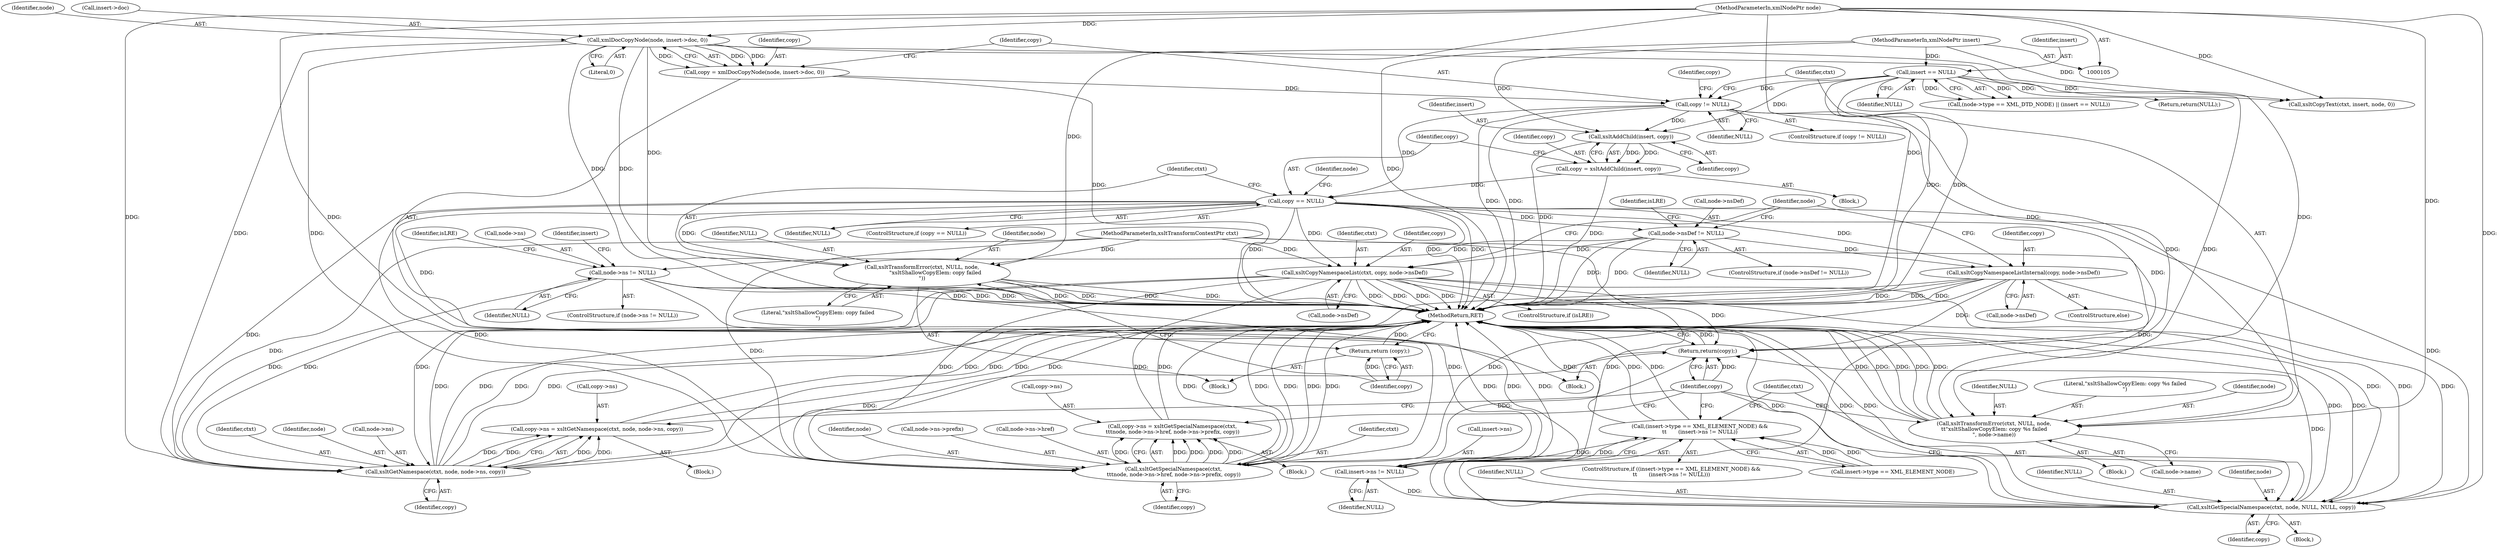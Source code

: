 digraph "0_Chrome_96dbafe288dbe2f0cc45fa3c39daf6d0c37acbab_43@API" {
"1000151" [label="(Call,copy != NULL)"];
"1000142" [label="(Call,copy = xmlDocCopyNode(node, insert->doc, 0))"];
"1000144" [label="(Call,xmlDocCopyNode(node, insert->doc, 0))"];
"1000107" [label="(MethodParameterIn,xmlNodePtr node)"];
"1000119" [label="(Call,insert == NULL)"];
"1000108" [label="(MethodParameterIn,xmlNodePtr insert)"];
"1000164" [label="(Call,xsltAddChild(insert, copy))"];
"1000162" [label="(Call,copy = xsltAddChild(insert, copy))"];
"1000168" [label="(Call,copy == NULL)"];
"1000172" [label="(Call,xsltTransformError(ctxt, NULL, node,\n                \"xsltShallowCopyElem: copy failed\n\"))"];
"1000177" [label="(Return,return (copy);)"];
"1000187" [label="(Call,node->nsDef != NULL)"];
"1000195" [label="(Call,xsltCopyNamespaceList(ctxt, copy, node->nsDef))"];
"1000221" [label="(Call,xsltGetNamespace(ctxt, node, node->ns, copy))"];
"1000217" [label="(Call,copy->ns = xsltGetNamespace(ctxt, node, node->ns, copy))"];
"1000278" [label="(Return,return(copy);)"];
"1000234" [label="(Call,xsltGetSpecialNamespace(ctxt,\n\t\t\tnode, node->ns->href, node->ns->prefix, copy))"];
"1000230" [label="(Call,copy->ns = xsltGetSpecialNamespace(ctxt,\n\t\t\tnode, node->ns->href, node->ns->prefix, copy))"];
"1000262" [label="(Call,xsltGetSpecialNamespace(ctxt, node, NULL, NULL, copy))"];
"1000202" [label="(Call,xsltCopyNamespaceListInternal(copy, node->nsDef))"];
"1000208" [label="(Call,node->ns != NULL)"];
"1000256" [label="(Call,insert->ns != NULL)"];
"1000250" [label="(Call,(insert->type == XML_ELEMENT_NODE) &&\n\t\t       (insert->ns != NULL))"];
"1000270" [label="(Call,xsltTransformError(ctxt, NULL, node,\n\t\t\"xsltShallowCopyElem: copy %s failed\n\", node->name))"];
"1000175" [label="(Identifier,node)"];
"1000249" [label="(ControlStructure,if ((insert->type == XML_ELEMENT_NODE) &&\n\t\t       (insert->ns != NULL)))"];
"1000195" [label="(Call,xsltCopyNamespaceList(ctxt, copy, node->nsDef))"];
"1000272" [label="(Identifier,NULL)"];
"1000142" [label="(Call,copy = xmlDocCopyNode(node, insert->doc, 0))"];
"1000153" [label="(Identifier,NULL)"];
"1000235" [label="(Identifier,ctxt)"];
"1000251" [label="(Call,insert->type == XML_ELEMENT_NODE)"];
"1000267" [label="(Identifier,copy)"];
"1000266" [label="(Identifier,NULL)"];
"1000177" [label="(Return,return (copy);)"];
"1000150" [label="(ControlStructure,if (copy != NULL))"];
"1000216" [label="(Block,)"];
"1000257" [label="(Call,insert->ns)"];
"1000169" [label="(Identifier,copy)"];
"1000106" [label="(MethodParameterIn,xsltTransformContextPtr ctxt)"];
"1000280" [label="(MethodReturn,RET)"];
"1000198" [label="(Call,node->nsDef)"];
"1000145" [label="(Identifier,node)"];
"1000193" [label="(ControlStructure,if (isLRE))"];
"1000212" [label="(Identifier,NULL)"];
"1000236" [label="(Identifier,node)"];
"1000217" [label="(Call,copy->ns = xsltGetNamespace(ctxt, node, node->ns, copy))"];
"1000166" [label="(Identifier,copy)"];
"1000121" [label="(Identifier,NULL)"];
"1000182" [label="(Identifier,node)"];
"1000194" [label="(Identifier,isLRE)"];
"1000210" [label="(Identifier,node)"];
"1000162" [label="(Call,copy = xsltAddChild(insert, copy))"];
"1000108" [label="(MethodParameterIn,xmlNodePtr insert)"];
"1000242" [label="(Call,node->ns->prefix)"];
"1000163" [label="(Identifier,copy)"];
"1000265" [label="(Identifier,NULL)"];
"1000261" [label="(Block,)"];
"1000203" [label="(Identifier,copy)"];
"1000176" [label="(Literal,\"xsltShallowCopyElem: copy failed\n\")"];
"1000209" [label="(Call,node->ns)"];
"1000275" [label="(Call,node->name)"];
"1000222" [label="(Identifier,ctxt)"];
"1000260" [label="(Identifier,NULL)"];
"1000229" [label="(Block,)"];
"1000274" [label="(Literal,\"xsltShallowCopyElem: copy %s failed\n\")"];
"1000152" [label="(Identifier,copy)"];
"1000207" [label="(ControlStructure,if (node->ns != NULL))"];
"1000263" [label="(Identifier,ctxt)"];
"1000137" [label="(Call,xsltCopyText(ctxt, insert, node, 0))"];
"1000204" [label="(Call,node->nsDef)"];
"1000234" [label="(Call,xsltGetSpecialNamespace(ctxt,\n\t\t\tnode, node->ns->href, node->ns->prefix, copy))"];
"1000269" [label="(Block,)"];
"1000191" [label="(Identifier,NULL)"];
"1000171" [label="(Block,)"];
"1000256" [label="(Call,insert->ns != NULL)"];
"1000188" [label="(Call,node->nsDef)"];
"1000279" [label="(Identifier,copy)"];
"1000143" [label="(Identifier,copy)"];
"1000250" [label="(Call,(insert->type == XML_ELEMENT_NODE) &&\n\t\t       (insert->ns != NULL))"];
"1000262" [label="(Call,xsltGetSpecialNamespace(ctxt, node, NULL, NULL, copy))"];
"1000154" [label="(Block,)"];
"1000119" [label="(Call,insert == NULL)"];
"1000237" [label="(Call,node->ns->href)"];
"1000110" [label="(Block,)"];
"1000173" [label="(Identifier,ctxt)"];
"1000170" [label="(Identifier,NULL)"];
"1000253" [label="(Identifier,insert)"];
"1000270" [label="(Call,xsltTransformError(ctxt, NULL, node,\n\t\t\"xsltShallowCopyElem: copy %s failed\n\", node->name))"];
"1000223" [label="(Identifier,node)"];
"1000151" [label="(Call,copy != NULL)"];
"1000113" [label="(Call,(node->type == XML_DTD_NODE) || (insert == NULL))"];
"1000164" [label="(Call,xsltAddChild(insert, copy))"];
"1000165" [label="(Identifier,insert)"];
"1000107" [label="(MethodParameterIn,xmlNodePtr node)"];
"1000202" [label="(Call,xsltCopyNamespaceListInternal(copy, node->nsDef))"];
"1000197" [label="(Identifier,copy)"];
"1000149" [label="(Literal,0)"];
"1000122" [label="(Return,return(NULL);)"];
"1000187" [label="(Call,node->nsDef != NULL)"];
"1000196" [label="(Identifier,ctxt)"];
"1000231" [label="(Call,copy->ns)"];
"1000167" [label="(ControlStructure,if (copy == NULL))"];
"1000146" [label="(Call,insert->doc)"];
"1000144" [label="(Call,xmlDocCopyNode(node, insert->doc, 0))"];
"1000157" [label="(Identifier,copy)"];
"1000168" [label="(Call,copy == NULL)"];
"1000273" [label="(Identifier,node)"];
"1000227" [label="(Identifier,copy)"];
"1000186" [label="(ControlStructure,if (node->nsDef != NULL))"];
"1000174" [label="(Identifier,NULL)"];
"1000221" [label="(Call,xsltGetNamespace(ctxt, node, node->ns, copy))"];
"1000230" [label="(Call,copy->ns = xsltGetSpecialNamespace(ctxt,\n\t\t\tnode, node->ns->href, node->ns->prefix, copy))"];
"1000271" [label="(Identifier,ctxt)"];
"1000178" [label="(Identifier,copy)"];
"1000201" [label="(ControlStructure,else)"];
"1000120" [label="(Identifier,insert)"];
"1000247" [label="(Identifier,copy)"];
"1000224" [label="(Call,node->ns)"];
"1000264" [label="(Identifier,node)"];
"1000278" [label="(Return,return(copy);)"];
"1000208" [label="(Call,node->ns != NULL)"];
"1000218" [label="(Call,copy->ns)"];
"1000172" [label="(Call,xsltTransformError(ctxt, NULL, node,\n                \"xsltShallowCopyElem: copy failed\n\"))"];
"1000215" [label="(Identifier,isLRE)"];
"1000151" -> "1000150"  [label="AST: "];
"1000151" -> "1000153"  [label="CFG: "];
"1000152" -> "1000151"  [label="AST: "];
"1000153" -> "1000151"  [label="AST: "];
"1000157" -> "1000151"  [label="CFG: "];
"1000271" -> "1000151"  [label="CFG: "];
"1000151" -> "1000280"  [label="DDG: "];
"1000151" -> "1000280"  [label="DDG: "];
"1000142" -> "1000151"  [label="DDG: "];
"1000119" -> "1000151"  [label="DDG: "];
"1000151" -> "1000164"  [label="DDG: "];
"1000151" -> "1000168"  [label="DDG: "];
"1000151" -> "1000270"  [label="DDG: "];
"1000151" -> "1000278"  [label="DDG: "];
"1000142" -> "1000110"  [label="AST: "];
"1000142" -> "1000144"  [label="CFG: "];
"1000143" -> "1000142"  [label="AST: "];
"1000144" -> "1000142"  [label="AST: "];
"1000152" -> "1000142"  [label="CFG: "];
"1000142" -> "1000280"  [label="DDG: "];
"1000144" -> "1000142"  [label="DDG: "];
"1000144" -> "1000142"  [label="DDG: "];
"1000144" -> "1000142"  [label="DDG: "];
"1000144" -> "1000149"  [label="CFG: "];
"1000145" -> "1000144"  [label="AST: "];
"1000146" -> "1000144"  [label="AST: "];
"1000149" -> "1000144"  [label="AST: "];
"1000144" -> "1000280"  [label="DDG: "];
"1000144" -> "1000280"  [label="DDG: "];
"1000107" -> "1000144"  [label="DDG: "];
"1000144" -> "1000172"  [label="DDG: "];
"1000144" -> "1000221"  [label="DDG: "];
"1000144" -> "1000234"  [label="DDG: "];
"1000144" -> "1000262"  [label="DDG: "];
"1000144" -> "1000270"  [label="DDG: "];
"1000107" -> "1000105"  [label="AST: "];
"1000107" -> "1000280"  [label="DDG: "];
"1000107" -> "1000137"  [label="DDG: "];
"1000107" -> "1000172"  [label="DDG: "];
"1000107" -> "1000221"  [label="DDG: "];
"1000107" -> "1000234"  [label="DDG: "];
"1000107" -> "1000262"  [label="DDG: "];
"1000107" -> "1000270"  [label="DDG: "];
"1000119" -> "1000113"  [label="AST: "];
"1000119" -> "1000121"  [label="CFG: "];
"1000120" -> "1000119"  [label="AST: "];
"1000121" -> "1000119"  [label="AST: "];
"1000113" -> "1000119"  [label="CFG: "];
"1000119" -> "1000280"  [label="DDG: "];
"1000119" -> "1000280"  [label="DDG: "];
"1000119" -> "1000113"  [label="DDG: "];
"1000119" -> "1000113"  [label="DDG: "];
"1000108" -> "1000119"  [label="DDG: "];
"1000119" -> "1000122"  [label="DDG: "];
"1000119" -> "1000137"  [label="DDG: "];
"1000119" -> "1000164"  [label="DDG: "];
"1000108" -> "1000105"  [label="AST: "];
"1000108" -> "1000280"  [label="DDG: "];
"1000108" -> "1000137"  [label="DDG: "];
"1000108" -> "1000164"  [label="DDG: "];
"1000164" -> "1000162"  [label="AST: "];
"1000164" -> "1000166"  [label="CFG: "];
"1000165" -> "1000164"  [label="AST: "];
"1000166" -> "1000164"  [label="AST: "];
"1000162" -> "1000164"  [label="CFG: "];
"1000164" -> "1000280"  [label="DDG: "];
"1000164" -> "1000162"  [label="DDG: "];
"1000164" -> "1000162"  [label="DDG: "];
"1000162" -> "1000154"  [label="AST: "];
"1000163" -> "1000162"  [label="AST: "];
"1000169" -> "1000162"  [label="CFG: "];
"1000162" -> "1000280"  [label="DDG: "];
"1000162" -> "1000168"  [label="DDG: "];
"1000168" -> "1000167"  [label="AST: "];
"1000168" -> "1000170"  [label="CFG: "];
"1000169" -> "1000168"  [label="AST: "];
"1000170" -> "1000168"  [label="AST: "];
"1000173" -> "1000168"  [label="CFG: "];
"1000182" -> "1000168"  [label="CFG: "];
"1000168" -> "1000280"  [label="DDG: "];
"1000168" -> "1000280"  [label="DDG: "];
"1000168" -> "1000280"  [label="DDG: "];
"1000168" -> "1000172"  [label="DDG: "];
"1000168" -> "1000177"  [label="DDG: "];
"1000168" -> "1000187"  [label="DDG: "];
"1000168" -> "1000195"  [label="DDG: "];
"1000168" -> "1000202"  [label="DDG: "];
"1000168" -> "1000221"  [label="DDG: "];
"1000168" -> "1000234"  [label="DDG: "];
"1000168" -> "1000262"  [label="DDG: "];
"1000168" -> "1000278"  [label="DDG: "];
"1000172" -> "1000171"  [label="AST: "];
"1000172" -> "1000176"  [label="CFG: "];
"1000173" -> "1000172"  [label="AST: "];
"1000174" -> "1000172"  [label="AST: "];
"1000175" -> "1000172"  [label="AST: "];
"1000176" -> "1000172"  [label="AST: "];
"1000178" -> "1000172"  [label="CFG: "];
"1000172" -> "1000280"  [label="DDG: "];
"1000172" -> "1000280"  [label="DDG: "];
"1000172" -> "1000280"  [label="DDG: "];
"1000172" -> "1000280"  [label="DDG: "];
"1000106" -> "1000172"  [label="DDG: "];
"1000177" -> "1000171"  [label="AST: "];
"1000177" -> "1000178"  [label="CFG: "];
"1000178" -> "1000177"  [label="AST: "];
"1000280" -> "1000177"  [label="CFG: "];
"1000177" -> "1000280"  [label="DDG: "];
"1000178" -> "1000177"  [label="DDG: "];
"1000187" -> "1000186"  [label="AST: "];
"1000187" -> "1000191"  [label="CFG: "];
"1000188" -> "1000187"  [label="AST: "];
"1000191" -> "1000187"  [label="AST: "];
"1000194" -> "1000187"  [label="CFG: "];
"1000210" -> "1000187"  [label="CFG: "];
"1000187" -> "1000280"  [label="DDG: "];
"1000187" -> "1000280"  [label="DDG: "];
"1000187" -> "1000195"  [label="DDG: "];
"1000187" -> "1000202"  [label="DDG: "];
"1000187" -> "1000208"  [label="DDG: "];
"1000195" -> "1000193"  [label="AST: "];
"1000195" -> "1000198"  [label="CFG: "];
"1000196" -> "1000195"  [label="AST: "];
"1000197" -> "1000195"  [label="AST: "];
"1000198" -> "1000195"  [label="AST: "];
"1000210" -> "1000195"  [label="CFG: "];
"1000195" -> "1000280"  [label="DDG: "];
"1000195" -> "1000280"  [label="DDG: "];
"1000195" -> "1000280"  [label="DDG: "];
"1000195" -> "1000280"  [label="DDG: "];
"1000106" -> "1000195"  [label="DDG: "];
"1000195" -> "1000221"  [label="DDG: "];
"1000195" -> "1000221"  [label="DDG: "];
"1000195" -> "1000234"  [label="DDG: "];
"1000195" -> "1000234"  [label="DDG: "];
"1000195" -> "1000262"  [label="DDG: "];
"1000195" -> "1000262"  [label="DDG: "];
"1000195" -> "1000278"  [label="DDG: "];
"1000221" -> "1000217"  [label="AST: "];
"1000221" -> "1000227"  [label="CFG: "];
"1000222" -> "1000221"  [label="AST: "];
"1000223" -> "1000221"  [label="AST: "];
"1000224" -> "1000221"  [label="AST: "];
"1000227" -> "1000221"  [label="AST: "];
"1000217" -> "1000221"  [label="CFG: "];
"1000221" -> "1000280"  [label="DDG: "];
"1000221" -> "1000280"  [label="DDG: "];
"1000221" -> "1000280"  [label="DDG: "];
"1000221" -> "1000280"  [label="DDG: "];
"1000221" -> "1000217"  [label="DDG: "];
"1000221" -> "1000217"  [label="DDG: "];
"1000221" -> "1000217"  [label="DDG: "];
"1000221" -> "1000217"  [label="DDG: "];
"1000106" -> "1000221"  [label="DDG: "];
"1000208" -> "1000221"  [label="DDG: "];
"1000202" -> "1000221"  [label="DDG: "];
"1000221" -> "1000278"  [label="DDG: "];
"1000217" -> "1000216"  [label="AST: "];
"1000218" -> "1000217"  [label="AST: "];
"1000279" -> "1000217"  [label="CFG: "];
"1000217" -> "1000280"  [label="DDG: "];
"1000217" -> "1000280"  [label="DDG: "];
"1000278" -> "1000110"  [label="AST: "];
"1000278" -> "1000279"  [label="CFG: "];
"1000279" -> "1000278"  [label="AST: "];
"1000280" -> "1000278"  [label="CFG: "];
"1000278" -> "1000280"  [label="DDG: "];
"1000279" -> "1000278"  [label="DDG: "];
"1000262" -> "1000278"  [label="DDG: "];
"1000202" -> "1000278"  [label="DDG: "];
"1000234" -> "1000278"  [label="DDG: "];
"1000234" -> "1000230"  [label="AST: "];
"1000234" -> "1000247"  [label="CFG: "];
"1000235" -> "1000234"  [label="AST: "];
"1000236" -> "1000234"  [label="AST: "];
"1000237" -> "1000234"  [label="AST: "];
"1000242" -> "1000234"  [label="AST: "];
"1000247" -> "1000234"  [label="AST: "];
"1000230" -> "1000234"  [label="CFG: "];
"1000234" -> "1000280"  [label="DDG: "];
"1000234" -> "1000280"  [label="DDG: "];
"1000234" -> "1000280"  [label="DDG: "];
"1000234" -> "1000280"  [label="DDG: "];
"1000234" -> "1000280"  [label="DDG: "];
"1000234" -> "1000230"  [label="DDG: "];
"1000234" -> "1000230"  [label="DDG: "];
"1000234" -> "1000230"  [label="DDG: "];
"1000234" -> "1000230"  [label="DDG: "];
"1000234" -> "1000230"  [label="DDG: "];
"1000106" -> "1000234"  [label="DDG: "];
"1000202" -> "1000234"  [label="DDG: "];
"1000230" -> "1000229"  [label="AST: "];
"1000231" -> "1000230"  [label="AST: "];
"1000279" -> "1000230"  [label="CFG: "];
"1000230" -> "1000280"  [label="DDG: "];
"1000230" -> "1000280"  [label="DDG: "];
"1000262" -> "1000261"  [label="AST: "];
"1000262" -> "1000267"  [label="CFG: "];
"1000263" -> "1000262"  [label="AST: "];
"1000264" -> "1000262"  [label="AST: "];
"1000265" -> "1000262"  [label="AST: "];
"1000266" -> "1000262"  [label="AST: "];
"1000267" -> "1000262"  [label="AST: "];
"1000279" -> "1000262"  [label="CFG: "];
"1000262" -> "1000280"  [label="DDG: "];
"1000262" -> "1000280"  [label="DDG: "];
"1000262" -> "1000280"  [label="DDG: "];
"1000262" -> "1000280"  [label="DDG: "];
"1000262" -> "1000280"  [label="DDG: "];
"1000106" -> "1000262"  [label="DDG: "];
"1000256" -> "1000262"  [label="DDG: "];
"1000208" -> "1000262"  [label="DDG: "];
"1000202" -> "1000262"  [label="DDG: "];
"1000202" -> "1000201"  [label="AST: "];
"1000202" -> "1000204"  [label="CFG: "];
"1000203" -> "1000202"  [label="AST: "];
"1000204" -> "1000202"  [label="AST: "];
"1000210" -> "1000202"  [label="CFG: "];
"1000202" -> "1000280"  [label="DDG: "];
"1000202" -> "1000280"  [label="DDG: "];
"1000202" -> "1000280"  [label="DDG: "];
"1000208" -> "1000207"  [label="AST: "];
"1000208" -> "1000212"  [label="CFG: "];
"1000209" -> "1000208"  [label="AST: "];
"1000212" -> "1000208"  [label="AST: "];
"1000215" -> "1000208"  [label="CFG: "];
"1000253" -> "1000208"  [label="CFG: "];
"1000208" -> "1000280"  [label="DDG: "];
"1000208" -> "1000280"  [label="DDG: "];
"1000208" -> "1000280"  [label="DDG: "];
"1000208" -> "1000256"  [label="DDG: "];
"1000256" -> "1000250"  [label="AST: "];
"1000256" -> "1000260"  [label="CFG: "];
"1000257" -> "1000256"  [label="AST: "];
"1000260" -> "1000256"  [label="AST: "];
"1000250" -> "1000256"  [label="CFG: "];
"1000256" -> "1000280"  [label="DDG: "];
"1000256" -> "1000280"  [label="DDG: "];
"1000256" -> "1000250"  [label="DDG: "];
"1000256" -> "1000250"  [label="DDG: "];
"1000250" -> "1000249"  [label="AST: "];
"1000250" -> "1000251"  [label="CFG: "];
"1000251" -> "1000250"  [label="AST: "];
"1000263" -> "1000250"  [label="CFG: "];
"1000279" -> "1000250"  [label="CFG: "];
"1000250" -> "1000280"  [label="DDG: "];
"1000250" -> "1000280"  [label="DDG: "];
"1000250" -> "1000280"  [label="DDG: "];
"1000251" -> "1000250"  [label="DDG: "];
"1000251" -> "1000250"  [label="DDG: "];
"1000270" -> "1000269"  [label="AST: "];
"1000270" -> "1000275"  [label="CFG: "];
"1000271" -> "1000270"  [label="AST: "];
"1000272" -> "1000270"  [label="AST: "];
"1000273" -> "1000270"  [label="AST: "];
"1000274" -> "1000270"  [label="AST: "];
"1000275" -> "1000270"  [label="AST: "];
"1000279" -> "1000270"  [label="CFG: "];
"1000270" -> "1000280"  [label="DDG: "];
"1000270" -> "1000280"  [label="DDG: "];
"1000270" -> "1000280"  [label="DDG: "];
"1000270" -> "1000280"  [label="DDG: "];
"1000270" -> "1000280"  [label="DDG: "];
"1000106" -> "1000270"  [label="DDG: "];
}
